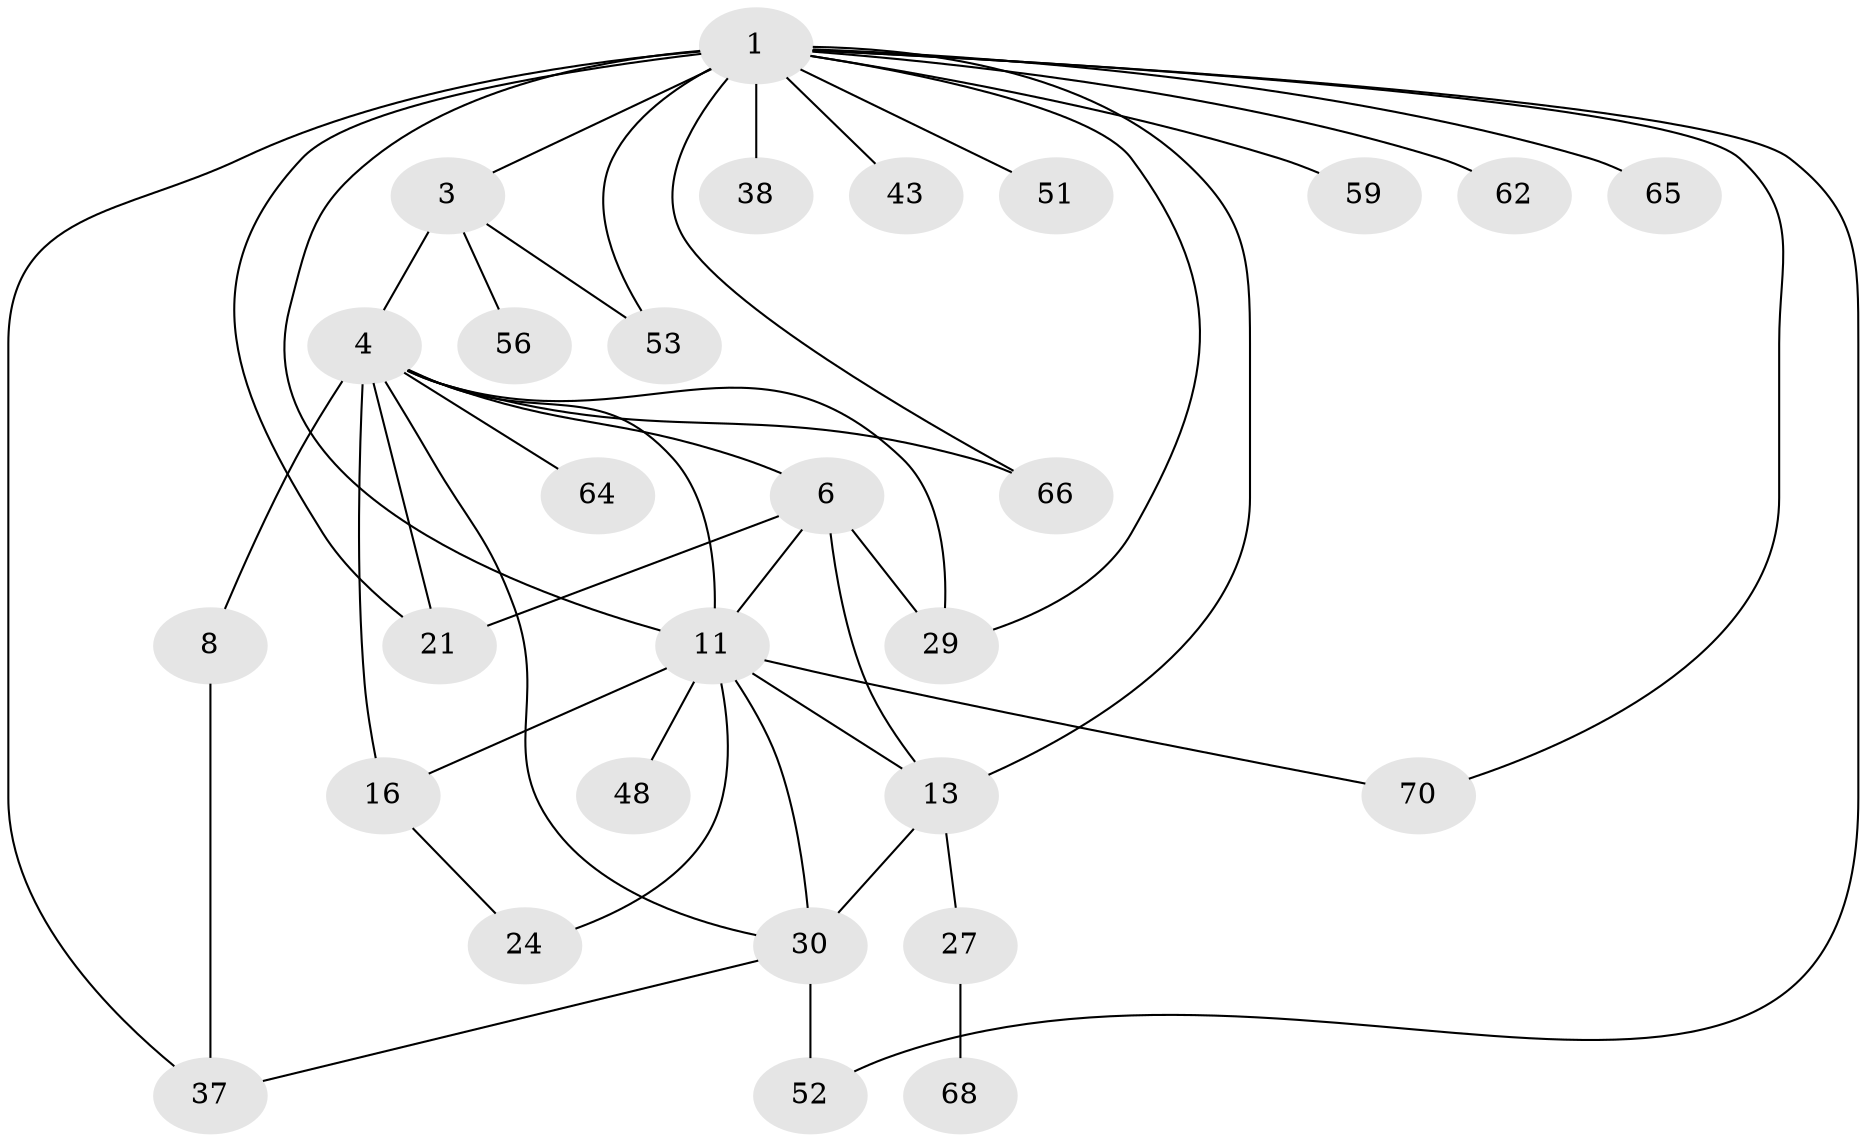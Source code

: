 // original degree distribution, {4: 0.04285714285714286, 7: 0.05714285714285714, 5: 0.1, 6: 0.014285714285714285, 2: 0.34285714285714286, 1: 0.24285714285714285, 3: 0.2}
// Generated by graph-tools (version 1.1) at 2025/17/03/04/25 18:17:05]
// undirected, 28 vertices, 45 edges
graph export_dot {
graph [start="1"]
  node [color=gray90,style=filled];
  1 [super="+20+2+7"];
  3 [super="+26+9+25"];
  4 [super="+40+17+5"];
  6 [super="+15+18"];
  8 [super="+22"];
  11 [super="+67+14+44+35+50"];
  13 [super="+23+31"];
  16 [super="+32+63"];
  21 [super="+54"];
  24;
  27;
  29 [super="+41"];
  30 [super="+58"];
  37 [super="+61"];
  38;
  43;
  48;
  51;
  52;
  53;
  56 [super="+69"];
  59;
  62;
  64;
  65;
  66;
  68;
  70;
  1 -- 3 [weight=2];
  1 -- 37;
  1 -- 70;
  1 -- 13;
  1 -- 62;
  1 -- 52;
  1 -- 38;
  1 -- 11 [weight=3];
  1 -- 65;
  1 -- 66;
  1 -- 43;
  1 -- 51;
  1 -- 53;
  1 -- 21;
  1 -- 59;
  1 -- 29;
  3 -- 4;
  3 -- 56;
  3 -- 53;
  4 -- 64;
  4 -- 11;
  4 -- 21;
  4 -- 16 [weight=2];
  4 -- 29;
  4 -- 66;
  4 -- 6 [weight=2];
  4 -- 8;
  4 -- 30;
  6 -- 13 [weight=2];
  6 -- 29;
  6 -- 11;
  6 -- 21;
  8 -- 37;
  11 -- 24;
  11 -- 13;
  11 -- 70;
  11 -- 48;
  11 -- 30;
  11 -- 16;
  13 -- 27;
  13 -- 30;
  16 -- 24;
  27 -- 68;
  30 -- 52;
  30 -- 37;
}
